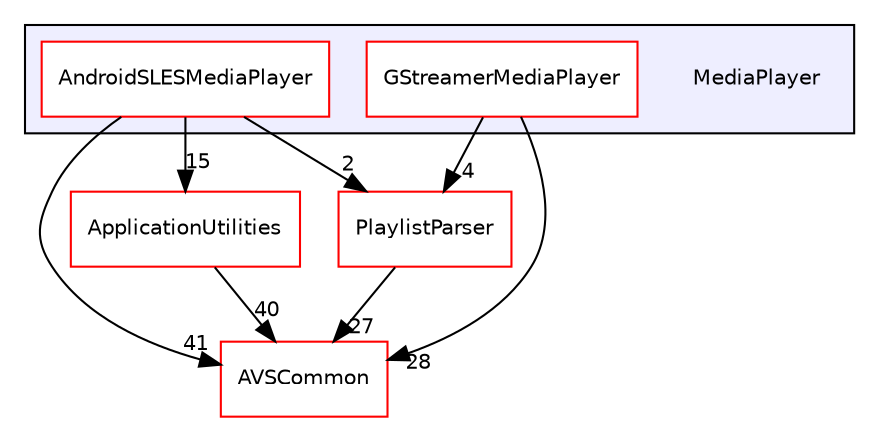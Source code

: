 digraph "/avs-cpp-sdk-tools/cm/autoCM_publicRepo/avs-device-sdk/MediaPlayer" {
  compound=true
  node [ fontsize="10", fontname="Helvetica"];
  edge [ labelfontsize="10", labelfontname="Helvetica"];
  subgraph clusterdir_9d34932954f3d83257e5e12e3f421a72 {
    graph [ bgcolor="#eeeeff", pencolor="black", label="" URL="dir_9d34932954f3d83257e5e12e3f421a72.html"];
    dir_9d34932954f3d83257e5e12e3f421a72 [shape=plaintext label="MediaPlayer"];
    dir_b97c8a12362aabf73b92afdea21f65db [shape=box label="AndroidSLESMediaPlayer" color="red" fillcolor="white" style="filled" URL="dir_b97c8a12362aabf73b92afdea21f65db.html"];
    dir_e1f7d5df1447213cfb529aad5fa2c859 [shape=box label="GStreamerMediaPlayer" color="red" fillcolor="white" style="filled" URL="dir_e1f7d5df1447213cfb529aad5fa2c859.html"];
  }
  dir_748b5abbb33df61eda67007924a1a0cb [shape=box label="ApplicationUtilities" fillcolor="white" style="filled" color="red" URL="dir_748b5abbb33df61eda67007924a1a0cb.html"];
  dir_655fbec917b1f23289d3ed8ec9803bf1 [shape=box label="PlaylistParser" fillcolor="white" style="filled" color="red" URL="dir_655fbec917b1f23289d3ed8ec9803bf1.html"];
  dir_13e65effb2bde530b17b3d5eefcd0266 [shape=box label="AVSCommon" fillcolor="white" style="filled" color="red" URL="dir_13e65effb2bde530b17b3d5eefcd0266.html"];
  dir_748b5abbb33df61eda67007924a1a0cb->dir_13e65effb2bde530b17b3d5eefcd0266 [headlabel="40", labeldistance=1.5 headhref="dir_000030_000009.html"];
  dir_655fbec917b1f23289d3ed8ec9803bf1->dir_13e65effb2bde530b17b3d5eefcd0266 [headlabel="27", labeldistance=1.5 headhref="dir_000239_000009.html"];
  dir_b97c8a12362aabf73b92afdea21f65db->dir_748b5abbb33df61eda67007924a1a0cb [headlabel="15", labeldistance=1.5 headhref="dir_000229_000030.html"];
  dir_b97c8a12362aabf73b92afdea21f65db->dir_655fbec917b1f23289d3ed8ec9803bf1 [headlabel="2", labeldistance=1.5 headhref="dir_000229_000239.html"];
  dir_b97c8a12362aabf73b92afdea21f65db->dir_13e65effb2bde530b17b3d5eefcd0266 [headlabel="41", labeldistance=1.5 headhref="dir_000229_000009.html"];
  dir_e1f7d5df1447213cfb529aad5fa2c859->dir_655fbec917b1f23289d3ed8ec9803bf1 [headlabel="4", labeldistance=1.5 headhref="dir_000234_000239.html"];
  dir_e1f7d5df1447213cfb529aad5fa2c859->dir_13e65effb2bde530b17b3d5eefcd0266 [headlabel="28", labeldistance=1.5 headhref="dir_000234_000009.html"];
}
